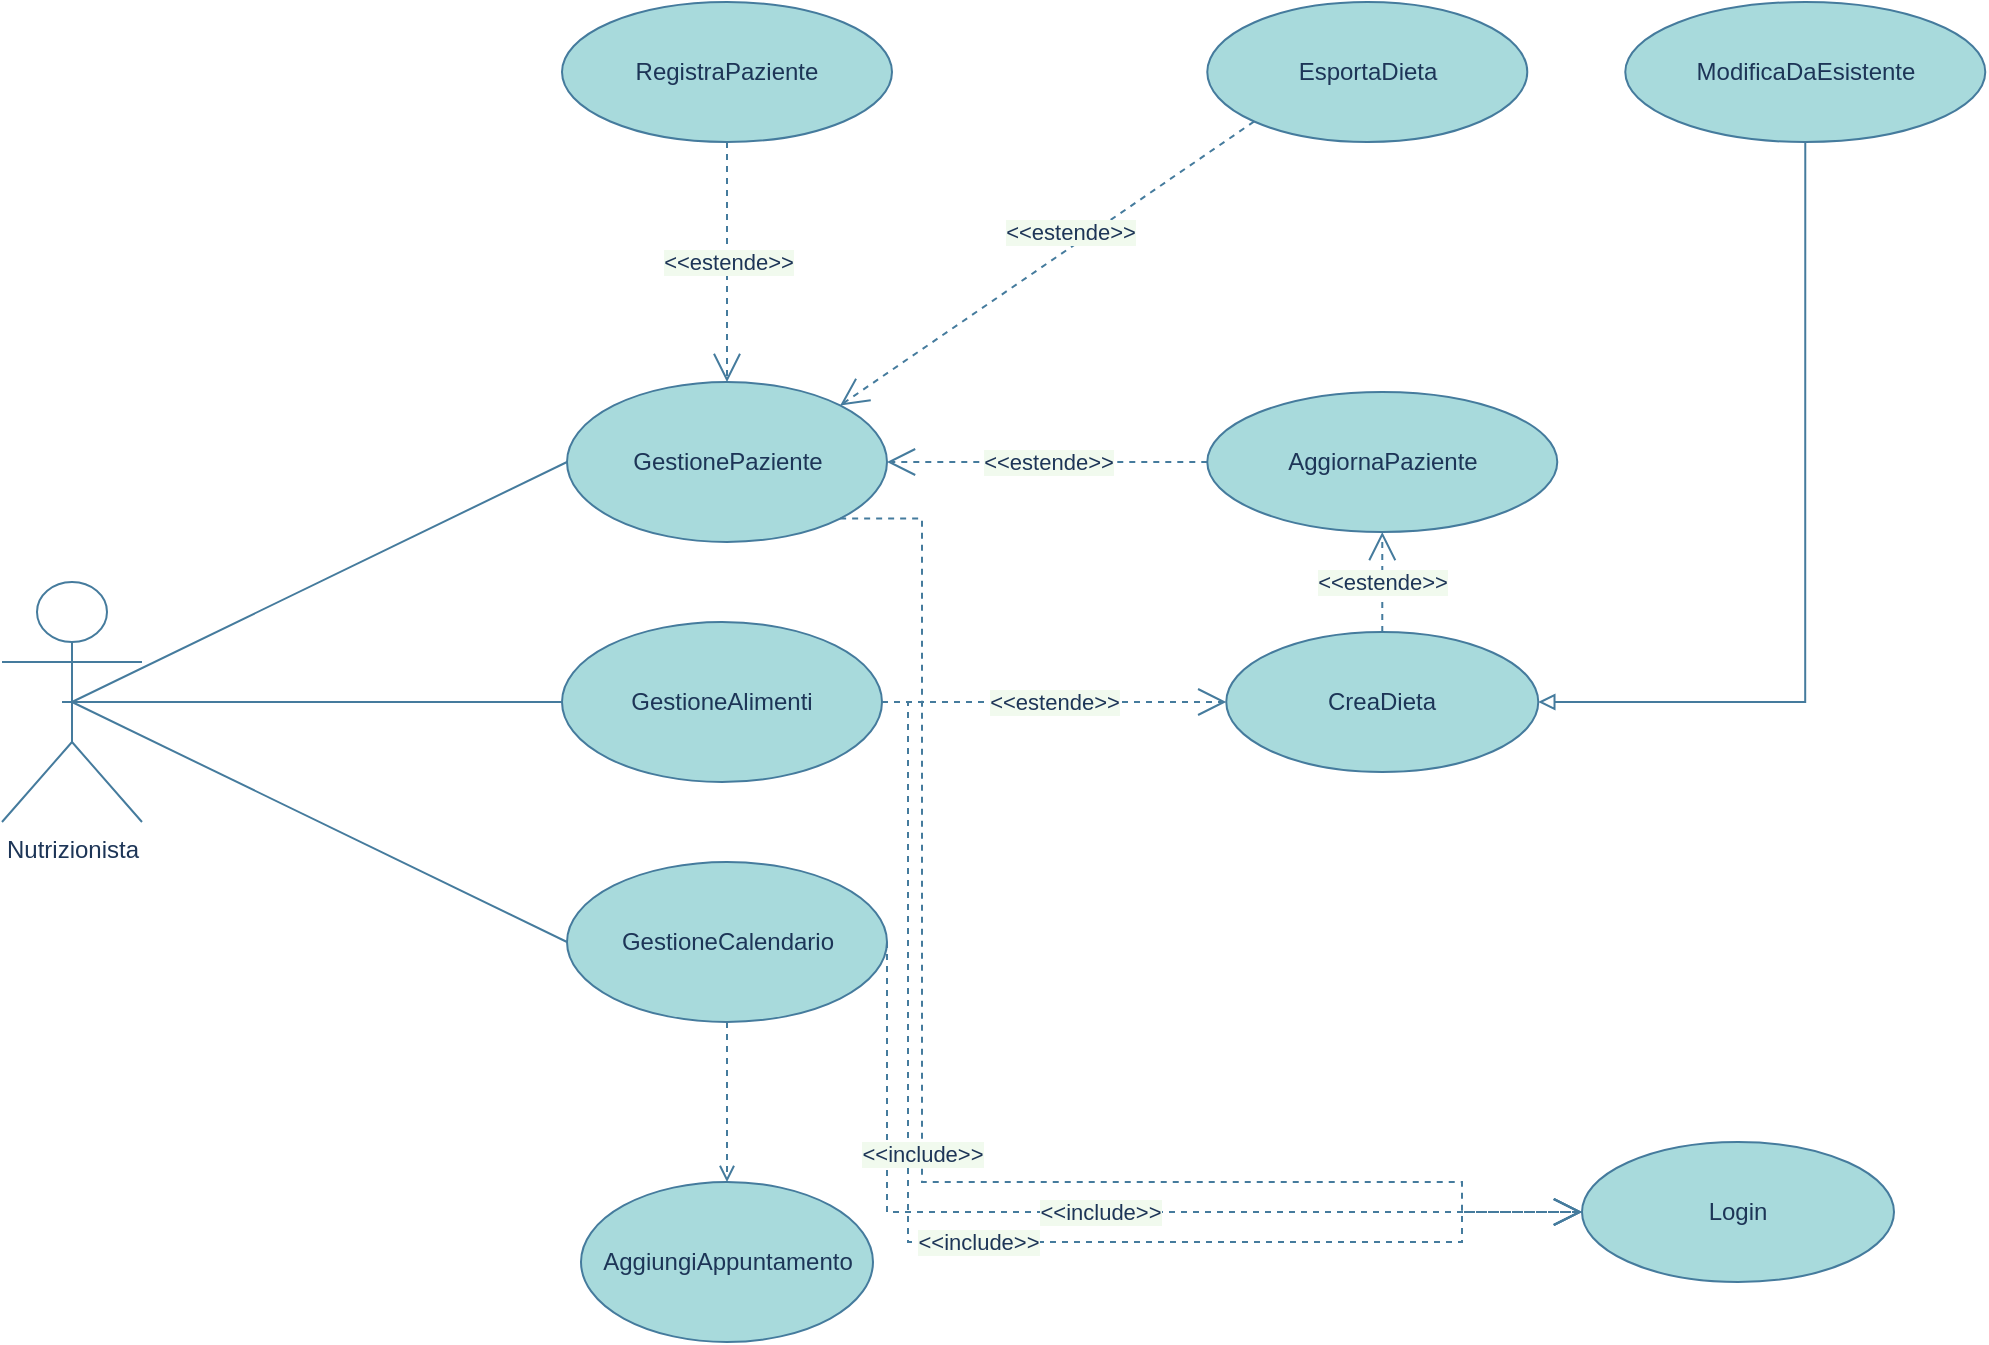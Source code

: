 <mxfile version="17.4.3" type="device"><diagram id="_qOrjvIJloedD4rArHBs" name="Page-1"><mxGraphModel dx="2076" dy="978" grid="1" gridSize="10" guides="1" tooltips="1" connect="1" arrows="1" fold="1" page="1" pageScale="1" pageWidth="1169" pageHeight="827" background="#FFFFFF" math="0" shadow="0"><root><mxCell id="0"/><mxCell id="1" parent="0"/><mxCell id="orX7vJl6tvUpLX1Znt4E-1" value="Nutrizionista" style="shape=umlActor;verticalLabelPosition=bottom;verticalAlign=top;html=1;outlineConnect=0;fillColor=#FFFFFF;strokeColor=#457B9D;fontColor=#1D3557;" parent="1" vertex="1"><mxGeometry x="70" y="368" width="70" height="120" as="geometry"/></mxCell><mxCell id="orX7vJl6tvUpLX1Znt4E-3" value="GestioneCalendario&lt;br&gt;" style="ellipse;whiteSpace=wrap;html=1;fillColor=#A8DADC;fontColor=#1D3557;strokeColor=#457B9D;" parent="1" vertex="1"><mxGeometry x="352.5" y="508" width="160" height="80" as="geometry"/></mxCell><mxCell id="orX7vJl6tvUpLX1Znt4E-4" value="CreaDieta" style="ellipse;whiteSpace=wrap;html=1;fillColor=#A8DADC;fontColor=#1D3557;strokeColor=#457B9D;" parent="1" vertex="1"><mxGeometry x="682.14" y="393" width="156" height="70" as="geometry"/></mxCell><mxCell id="orX7vJl6tvUpLX1Znt4E-5" value="RegistraPaziente" style="ellipse;whiteSpace=wrap;html=1;fillColor=#A8DADC;fontColor=#1D3557;strokeColor=#457B9D;" parent="1" vertex="1"><mxGeometry x="350" y="78" width="165" height="70" as="geometry"/></mxCell><mxCell id="orX7vJl6tvUpLX1Znt4E-6" value="EsportaDieta" style="ellipse;whiteSpace=wrap;html=1;fillColor=#A8DADC;fontColor=#1D3557;strokeColor=#457B9D;" parent="1" vertex="1"><mxGeometry x="672.64" y="78" width="160" height="70" as="geometry"/></mxCell><mxCell id="orX7vJl6tvUpLX1Znt4E-9" value="AggiornaPaziente&lt;br&gt;" style="ellipse;whiteSpace=wrap;html=1;fillColor=#A8DADC;fontColor=#1D3557;strokeColor=#457B9D;" parent="1" vertex="1"><mxGeometry x="672.64" y="273" width="175" height="70" as="geometry"/></mxCell><mxCell id="orX7vJl6tvUpLX1Znt4E-10" value="GestioneAlimenti" style="ellipse;whiteSpace=wrap;html=1;fillColor=#A8DADC;fontColor=#1D3557;strokeColor=#457B9D;" parent="1" vertex="1"><mxGeometry x="350" y="388" width="160" height="80" as="geometry"/></mxCell><mxCell id="orX7vJl6tvUpLX1Znt4E-15" value="GestionePaziente&lt;br&gt;" style="ellipse;whiteSpace=wrap;html=1;fillColor=#A8DADC;fontColor=#1D3557;strokeColor=#457B9D;" parent="1" vertex="1"><mxGeometry x="352.5" y="268" width="160" height="80" as="geometry"/></mxCell><mxCell id="N9WoESq8ZXY_kKLxbi27-8" style="edgeStyle=orthogonalEdgeStyle;orthogonalLoop=1;jettySize=auto;html=1;exitX=0.5;exitY=1;exitDx=0;exitDy=0;entryX=1;entryY=0.5;entryDx=0;entryDy=0;endArrow=block;endFill=0;rounded=0;strokeWidth=1;targetPerimeterSpacing=6;labelBackgroundColor=#F1FAEE;strokeColor=#457B9D;fontColor=#1D3557;" parent="1" source="orX7vJl6tvUpLX1Znt4E-16" target="orX7vJl6tvUpLX1Znt4E-4" edge="1"><mxGeometry relative="1" as="geometry"/></mxCell><mxCell id="orX7vJl6tvUpLX1Znt4E-16" value="ModificaDaEsistente" style="ellipse;whiteSpace=wrap;html=1;fillColor=#A8DADC;fontColor=#1D3557;strokeColor=#457B9D;" parent="1" vertex="1"><mxGeometry x="881.64" y="78" width="180" height="70" as="geometry"/></mxCell><mxCell id="orX7vJl6tvUpLX1Znt4E-39" value="AggiungiAppuntamento&lt;br&gt;" style="ellipse;whiteSpace=wrap;html=1;fillColor=#A8DADC;fontColor=#1D3557;strokeColor=#457B9D;" parent="1" vertex="1"><mxGeometry x="359.5" y="668" width="146" height="80" as="geometry"/></mxCell><mxCell id="orX7vJl6tvUpLX1Znt4E-40" value="" style="endArrow=open;html=1;dashed=1; rounded=0;exitX=0.5;exitY=1;exitDx=0;exitDy=0;entryX=0.5;entryY=0;entryDx=0;entryDy=0;labelBackgroundColor=#F1FAEE;strokeColor=#457B9D;fontColor=#1D3557;endFill=0;" parent="1" source="orX7vJl6tvUpLX1Znt4E-3" target="orX7vJl6tvUpLX1Znt4E-39" edge="1"><mxGeometry width="50" height="50" relative="1" as="geometry"><mxPoint x="419.5" y="668" as="sourcePoint"/><mxPoint x="889.5" y="568" as="targetPoint"/></mxGeometry></mxCell><mxCell id="orX7vJl6tvUpLX1Znt4E-49" value="&amp;lt;&amp;lt;estende&amp;gt;&amp;gt;" style="endArrow=open;endSize=12;dashed=1;html=1;rounded=0;fontFamily=Helvetica;exitX=0.5;exitY=1;exitDx=0;exitDy=0;entryX=0.5;entryY=0;entryDx=0;entryDy=0;labelBackgroundColor=#F1FAEE;strokeColor=#457B9D;fontColor=#1D3557;" parent="1" source="orX7vJl6tvUpLX1Znt4E-5" target="orX7vJl6tvUpLX1Znt4E-15" edge="1"><mxGeometry width="160" relative="1" as="geometry"><mxPoint x="609.5" y="288" as="sourcePoint"/><mxPoint x="434.64" y="268" as="targetPoint"/></mxGeometry></mxCell><mxCell id="orX7vJl6tvUpLX1Znt4E-50" value="&amp;lt;&amp;lt;estende&amp;gt;&amp;gt;" style="endArrow=open;endSize=12;dashed=1;html=1;rounded=0;fontFamily=Helvetica;exitX=0;exitY=0.5;exitDx=0;exitDy=0;entryX=1;entryY=0.5;entryDx=0;entryDy=0;labelBackgroundColor=#F1FAEE;strokeColor=#457B9D;fontColor=#1D3557;" parent="1" source="orX7vJl6tvUpLX1Znt4E-9" target="orX7vJl6tvUpLX1Znt4E-15" edge="1"><mxGeometry width="160" relative="1" as="geometry"><mxPoint x="521" y="188" as="sourcePoint"/><mxPoint x="521" y="298" as="targetPoint"/></mxGeometry></mxCell><mxCell id="orX7vJl6tvUpLX1Znt4E-51" value="&amp;lt;&amp;lt;estende&amp;gt;&amp;gt;" style="endArrow=open;endSize=12;dashed=1;html=1;rounded=0;fontFamily=Helvetica;entryX=0.5;entryY=1;entryDx=0;entryDy=0;exitX=0.5;exitY=0;exitDx=0;exitDy=0;labelBackgroundColor=#F1FAEE;strokeColor=#457B9D;fontColor=#1D3557;" parent="1" source="orX7vJl6tvUpLX1Znt4E-4" target="orX7vJl6tvUpLX1Znt4E-9" edge="1"><mxGeometry width="160" relative="1" as="geometry"><mxPoint x="459.5" y="168" as="sourcePoint"/><mxPoint x="459.5" y="278" as="targetPoint"/></mxGeometry></mxCell><mxCell id="N9WoESq8ZXY_kKLxbi27-2" value="&amp;lt;&amp;lt;estende&amp;gt;&amp;gt;" style="endArrow=open;endSize=12;dashed=1;html=1;rounded=0;fontFamily=Helvetica;exitX=0;exitY=1;exitDx=0;exitDy=0;entryX=1;entryY=0;entryDx=0;entryDy=0;labelBackgroundColor=#F1FAEE;strokeColor=#457B9D;fontColor=#1D3557;" parent="1" source="orX7vJl6tvUpLX1Znt4E-6" target="orX7vJl6tvUpLX1Znt4E-15" edge="1"><mxGeometry x="-0.145" y="-7" width="160" relative="1" as="geometry"><mxPoint x="529.5" y="428" as="sourcePoint"/><mxPoint x="921.984" y="317.586" as="targetPoint"/><mxPoint x="1" as="offset"/></mxGeometry></mxCell><mxCell id="N9WoESq8ZXY_kKLxbi27-5" value="&amp;lt;&amp;lt;estende&amp;gt;&amp;gt;" style="endArrow=open;endSize=12;dashed=1;html=1;rounded=0;fontFamily=Helvetica;exitX=1;exitY=0.5;exitDx=0;exitDy=0;entryX=0;entryY=0.5;entryDx=0;entryDy=0;labelBackgroundColor=#F1FAEE;strokeColor=#457B9D;fontColor=#1D3557;" parent="1" source="orX7vJl6tvUpLX1Znt4E-10" target="orX7vJl6tvUpLX1Znt4E-4" edge="1"><mxGeometry width="160" relative="1" as="geometry"><mxPoint x="999.5" y="183" as="sourcePoint"/><mxPoint x="864.5" y="183" as="targetPoint"/></mxGeometry></mxCell><mxCell id="N9WoESq8ZXY_kKLxbi27-11" value="" style="endArrow=none;html=1;rounded=0;entryX=0;entryY=0.5;entryDx=0;entryDy=0;exitX=0.5;exitY=0.5;exitDx=0;exitDy=0;exitPerimeter=0;labelBackgroundColor=#F1FAEE;strokeColor=#457B9D;fontColor=#1D3557;endFill=0;" parent="1" source="orX7vJl6tvUpLX1Znt4E-1" target="orX7vJl6tvUpLX1Znt4E-15" edge="1"><mxGeometry width="50" height="50" relative="1" as="geometry"><mxPoint x="220" y="608" as="sourcePoint"/><mxPoint x="210.0" y="428" as="targetPoint"/></mxGeometry></mxCell><mxCell id="xaVO0P4REZBiCrdYgPka-1" value="" style="endArrow=none;html=1;rounded=0;entryX=0;entryY=0.5;entryDx=0;entryDy=0;labelBackgroundColor=#F1FAEE;strokeColor=#457B9D;fontColor=#1D3557;endFill=0;" parent="1" target="orX7vJl6tvUpLX1Znt4E-10" edge="1"><mxGeometry width="50" height="50" relative="1" as="geometry"><mxPoint x="100" y="428" as="sourcePoint"/><mxPoint x="220.0" y="438" as="targetPoint"/></mxGeometry></mxCell><mxCell id="xaVO0P4REZBiCrdYgPka-2" value="" style="endArrow=none;html=1;rounded=0;entryX=0;entryY=0.5;entryDx=0;entryDy=0;exitX=0.5;exitY=0.5;exitDx=0;exitDy=0;exitPerimeter=0;labelBackgroundColor=#F1FAEE;strokeColor=#457B9D;fontColor=#1D3557;endFill=0;" parent="1" source="orX7vJl6tvUpLX1Znt4E-1" target="orX7vJl6tvUpLX1Znt4E-3" edge="1"><mxGeometry width="50" height="50" relative="1" as="geometry"><mxPoint x="125.0" y="448" as="sourcePoint"/><mxPoint x="230.0" y="448" as="targetPoint"/></mxGeometry></mxCell><mxCell id="xaVO0P4REZBiCrdYgPka-3" value="Login" style="ellipse;whiteSpace=wrap;html=1;fillColor=#A8DADC;fontColor=#1D3557;strokeColor=#457B9D;" parent="1" vertex="1"><mxGeometry x="860.0" y="648" width="156" height="70" as="geometry"/></mxCell><mxCell id="xaVO0P4REZBiCrdYgPka-4" value="&amp;lt;&amp;lt;include&amp;gt;&amp;gt;" style="endArrow=open;endSize=12;dashed=1;html=1;rounded=0;fillColor=#A8DADC;strokeColor=#457B9D;exitX=1;exitY=0.5;exitDx=0;exitDy=0;edgeStyle=orthogonalEdgeStyle;labelBackgroundColor=#F1FAEE;fontColor=#1D3557;" parent="1" source="orX7vJl6tvUpLX1Znt4E-3" target="xaVO0P4REZBiCrdYgPka-3" edge="1"><mxGeometry width="160" relative="1" as="geometry"><mxPoint x="650" y="468" as="sourcePoint"/><mxPoint x="810" y="468" as="targetPoint"/><Array as="points"><mxPoint x="513" y="683"/></Array></mxGeometry></mxCell><mxCell id="xaVO0P4REZBiCrdYgPka-5" value="&amp;lt;&amp;lt;include&amp;gt;&amp;gt;" style="endArrow=open;endSize=12;dashed=1;html=1;rounded=0;fillColor=#A8DADC;strokeColor=#457B9D;exitX=1;exitY=0.5;exitDx=0;exitDy=0;edgeStyle=orthogonalEdgeStyle;entryX=0;entryY=0.5;entryDx=0;entryDy=0;labelBackgroundColor=#F1FAEE;fontColor=#1D3557;" parent="1" source="orX7vJl6tvUpLX1Znt4E-10" target="xaVO0P4REZBiCrdYgPka-3" edge="1"><mxGeometry width="160" relative="1" as="geometry"><mxPoint x="522.5" y="558" as="sourcePoint"/><mxPoint x="770.14" y="658" as="targetPoint"/><Array as="points"><mxPoint x="523" y="428"/><mxPoint x="523" y="698"/><mxPoint x="800" y="698"/></Array></mxGeometry></mxCell><mxCell id="xaVO0P4REZBiCrdYgPka-6" value="&amp;lt;&amp;lt;include&amp;gt;&amp;gt;" style="endArrow=open;endSize=12;dashed=1;html=1;rounded=0;fillColor=#A8DADC;strokeColor=#457B9D;exitX=1;exitY=1;exitDx=0;exitDy=0;edgeStyle=orthogonalEdgeStyle;entryX=0;entryY=0.5;entryDx=0;entryDy=0;labelBackgroundColor=#F1FAEE;fontColor=#1D3557;" parent="1" source="orX7vJl6tvUpLX1Znt4E-15" target="xaVO0P4REZBiCrdYgPka-3" edge="1"><mxGeometry width="160" relative="1" as="geometry"><mxPoint x="558.0" y="468" as="sourcePoint"/><mxPoint x="730.14" y="723" as="targetPoint"/><Array as="points"><mxPoint x="530" y="336"/><mxPoint x="530" y="668"/><mxPoint x="800" y="668"/><mxPoint x="800" y="683"/></Array></mxGeometry></mxCell></root></mxGraphModel></diagram></mxfile>